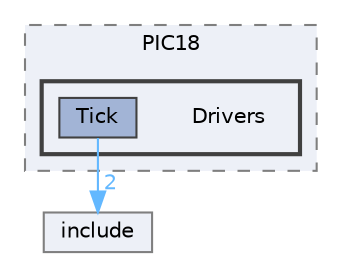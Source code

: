 digraph "D:/Projects/Raspberrypi_pico/pico_freertos_final/freertos_pico2/pico_freertos/FreeRTOS-Kernel/portable/WizC/PIC18/Drivers"
{
 // LATEX_PDF_SIZE
  bgcolor="transparent";
  edge [fontname=Helvetica,fontsize=10,labelfontname=Helvetica,labelfontsize=10];
  node [fontname=Helvetica,fontsize=10,shape=box,height=0.2,width=0.4];
  compound=true
  subgraph clusterdir_489770f7f9ebe2ac59741283ba7dd6d7 {
    graph [ bgcolor="#edf0f7", pencolor="grey50", label="PIC18", fontname=Helvetica,fontsize=10 style="filled,dashed", URL="dir_489770f7f9ebe2ac59741283ba7dd6d7.html",tooltip=""]
  subgraph clusterdir_0863f2fc92e777d2eafa90cc041866d6 {
    graph [ bgcolor="#edf0f7", pencolor="grey25", label="", fontname=Helvetica,fontsize=10 style="filled,bold", URL="dir_0863f2fc92e777d2eafa90cc041866d6.html",tooltip=""]
    dir_0863f2fc92e777d2eafa90cc041866d6 [shape=plaintext, label="Drivers"];
  dir_b5ab641a88bf986f407e41a8c8c174c1 [label="Tick", fillcolor="#a2b4d6", color="grey25", style="filled", URL="dir_b5ab641a88bf986f407e41a8c8c174c1.html",tooltip=""];
  }
  }
  dir_c69ece34c3f150cb2c6f1098178b172a [label="include", fillcolor="#edf0f7", color="grey50", style="filled", URL="dir_c69ece34c3f150cb2c6f1098178b172a.html",tooltip=""];
  dir_b5ab641a88bf986f407e41a8c8c174c1->dir_c69ece34c3f150cb2c6f1098178b172a [headlabel="2", labeldistance=1.5 headhref="dir_000246_000125.html" href="dir_000246_000125.html" color="steelblue1" fontcolor="steelblue1"];
}
